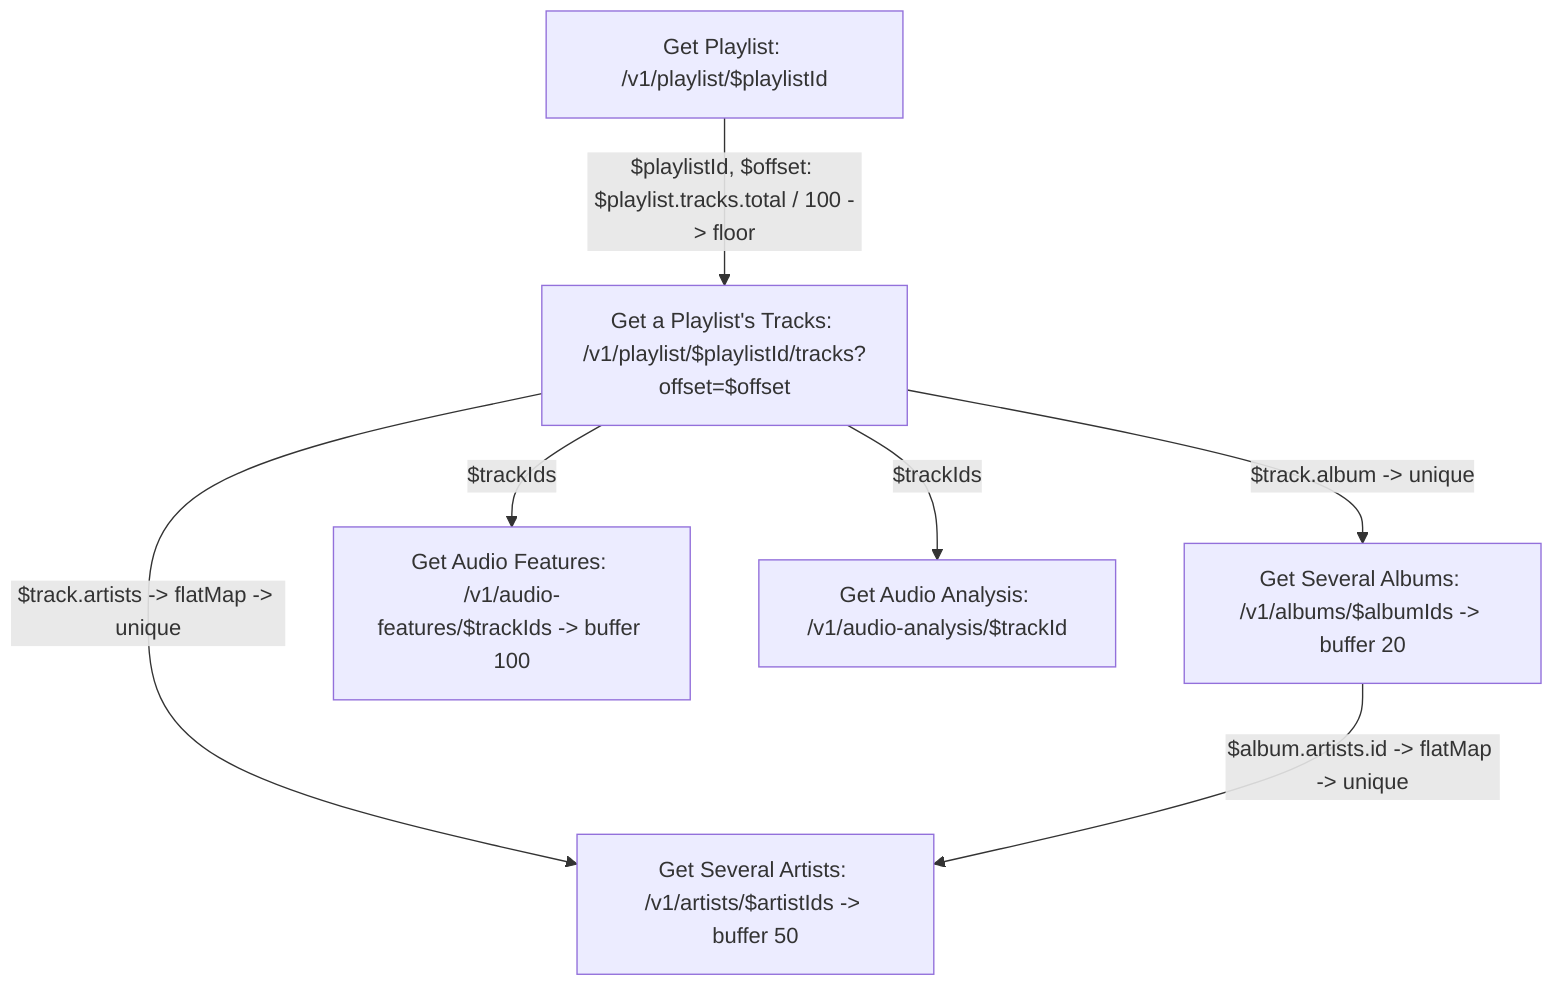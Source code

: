 graph TD
  GetPlaylist[Get Playlist: /v1/playlist/$playlistId]--$playlistId, $offset: $playlist.tracks.total / 100 -> floor-->GetPlaylistTracks[Get a Playlist's Tracks: /v1/playlist/$playlistId/tracks?offset=$offset]
  GetPlaylistTracks--$track.artists -> flatMap -> unique-->GetArtist[Get Several Artists: /v1/artists/$artistIds -> buffer 50]
  GetPlaylistTracks--$track.album -> unique -->GetAlbum[Get Several Albums: /v1/albums/$albumIds -> buffer 20]
  GetAlbum--$album.artists.id -> flatMap -> unique -->GetArtist
  GetPlaylistTracks--$trackIds-->GetAudioFeatures[Get Audio Features: /v1/audio-features/$trackIds -> buffer 100]
  GetPlaylistTracks--$trackIds-->GetAudioAnalysis[Get Audio Analysis: /v1/audio-analysis/$trackId]